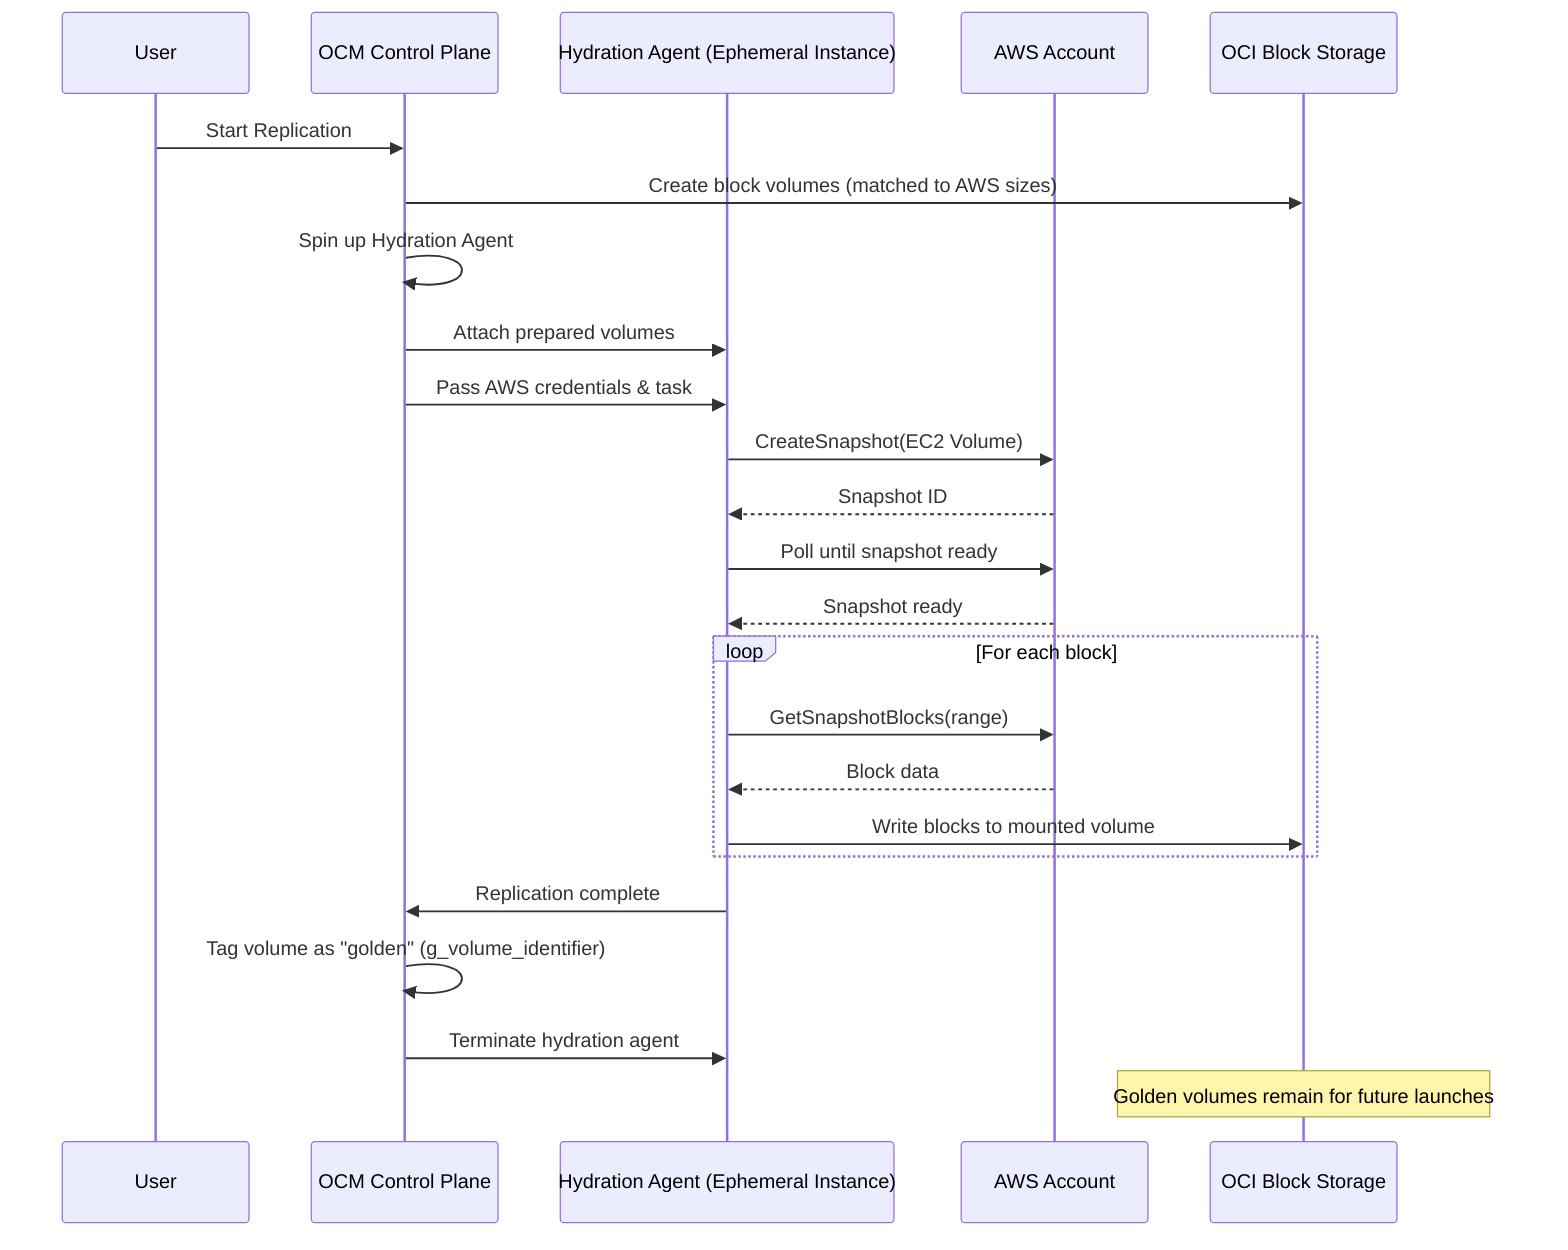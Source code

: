 sequenceDiagram
    participant User
    participant OCM as OCM Control Plane
    participant HA as Hydration Agent (Ephemeral Instance)
    participant AWS as AWS Account
    participant OCI as OCI Block Storage

    User->>OCM: Start Replication
    OCM->>OCI: Create block volumes (matched to AWS sizes)
    OCM->>OCM: Spin up Hydration Agent
    OCM->>HA: Attach prepared volumes
    OCM->>HA: Pass AWS credentials & task

    HA->>AWS: CreateSnapshot(EC2 Volume)
    AWS-->>HA: Snapshot ID
    HA->>AWS: Poll until snapshot ready
    AWS-->>HA: Snapshot ready

    loop For each block
        HA->>AWS: GetSnapshotBlocks(range)
        AWS-->>HA: Block data
        HA->>OCI: Write blocks to mounted volume
    end

    HA->>OCM: Replication complete
    OCM->>OCM: Tag volume as "golden" (g_volume_identifier)
    OCM->>HA: Terminate hydration agent

    Note over OCI: Golden volumes remain for future launches